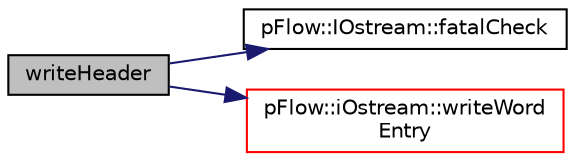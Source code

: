 digraph "writeHeader"
{
 // LATEX_PDF_SIZE
  edge [fontname="Helvetica",fontsize="10",labelfontname="Helvetica",labelfontsize="10"];
  node [fontname="Helvetica",fontsize="10",shape=record];
  rankdir="LR";
  Node1 [label="writeHeader",height=0.2,width=0.4,color="black", fillcolor="grey75", style="filled", fontcolor="black",tooltip="Write the header to the file , typeName comes from caller."];
  Node1 -> Node2 [color="midnightblue",fontsize="10",style="solid",fontname="Helvetica"];
  Node2 [label="pFlow::IOstream::fatalCheck",height=0.2,width=0.4,color="black", fillcolor="white", style="filled",URL="$classpFlow_1_1IOstream.html#a281bbfd1fe6ab10377d7cb1f5111044d",tooltip="Check IOstream status for given operation."];
  Node1 -> Node3 [color="midnightblue",fontsize="10",style="solid",fontname="Helvetica"];
  Node3 [label="pFlow::iOstream::writeWord\lEntry",height=0.2,width=0.4,color="red", fillcolor="white", style="filled",URL="$classpFlow_1_1iOstream.html#a21c60a5f3cd7a26eb97fa28923cbaec6",tooltip="Write a keyword/value entry."];
}
